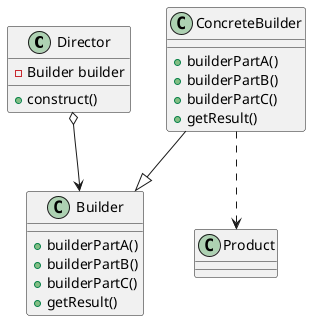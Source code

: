 @startuml
class Director{
    -Builder builder
    +construct()
}

class Builder{
    +builderPartA()
    +builderPartB()
    +builderPartC()
    +getResult()
}

class ConcreteBuilder{
    +builderPartA()
    +builderPartB()
    +builderPartC()
    +getResult()
}

ConcreteBuilder --|> Builder
ConcreteBuilder ..> Product

Director o--> Builder
@enduml